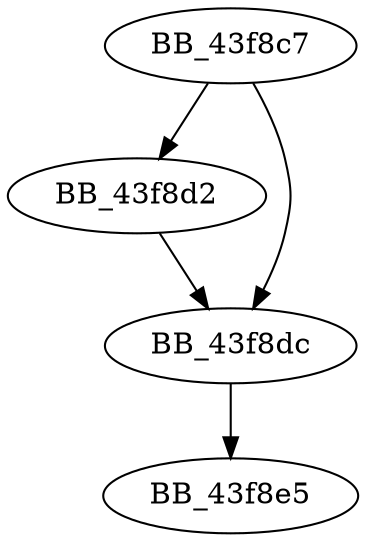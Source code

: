 DiGraph sub_43F8C7{
BB_43f8c7->BB_43f8d2
BB_43f8c7->BB_43f8dc
BB_43f8d2->BB_43f8dc
BB_43f8dc->BB_43f8e5
}

